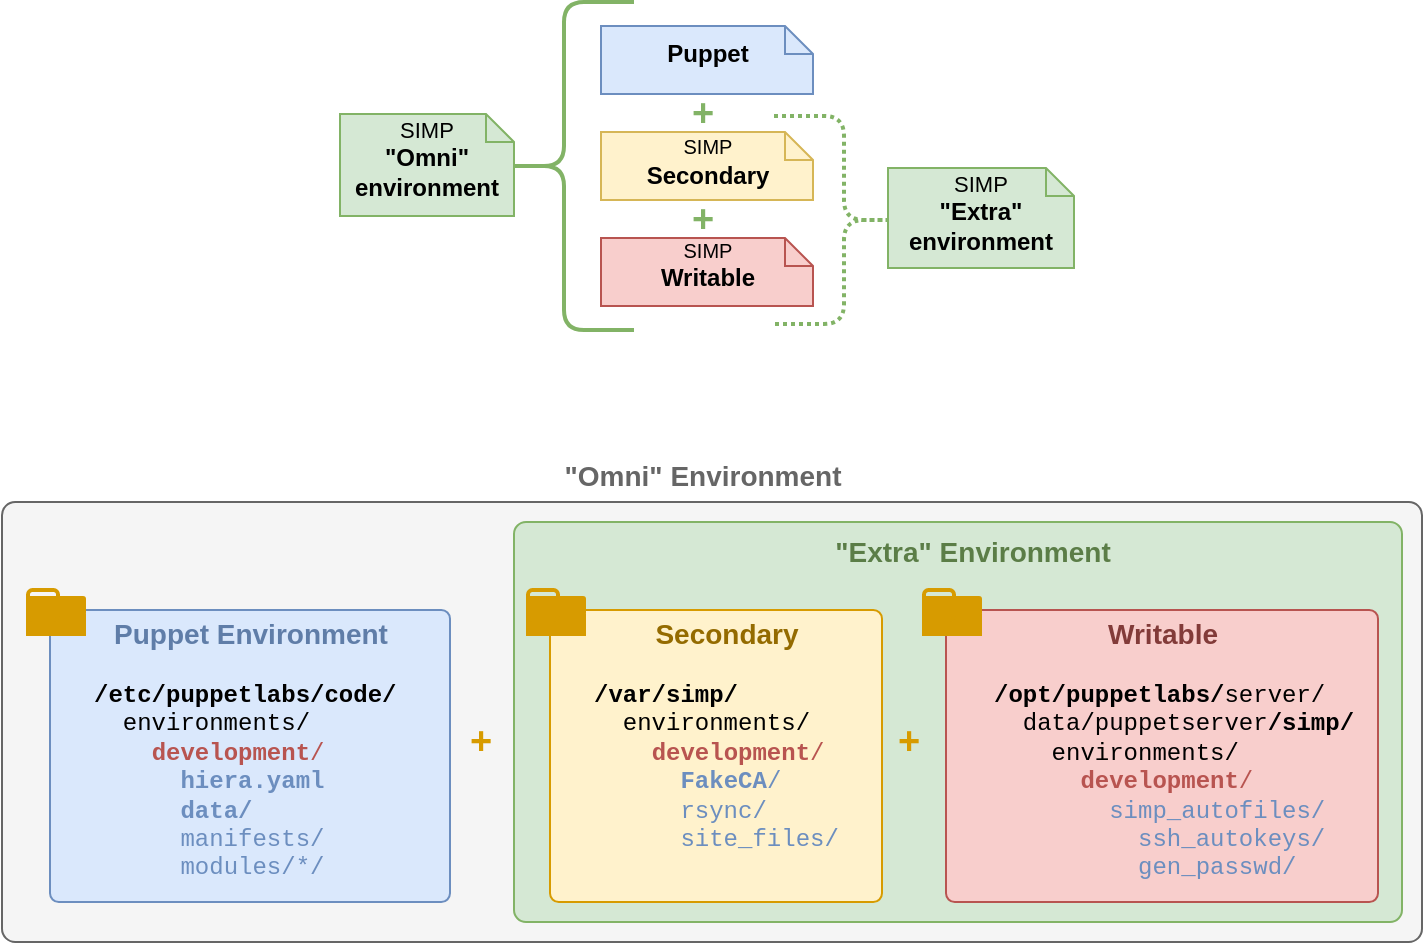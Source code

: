 <mxfile version="20.4.1" type="github" pages="3">
  <diagram name="Simplified v2" id="2etnrcAq5zjSbi8A3pP0">
    <mxGraphModel dx="1185" dy="678" grid="1" gridSize="10" guides="1" tooltips="1" connect="1" arrows="1" fold="1" page="1" pageScale="1" pageWidth="850" pageHeight="1100" math="0" shadow="0">
      <root>
        <mxCell id="-mIu3kfPHVClgdqaARXv-0" />
        <object label="Infrastructure" id="-mIu3kfPHVClgdqaARXv-1">
          <mxCell style="" visible="0" parent="-mIu3kfPHVClgdqaARXv-0" />
        </object>
        <mxCell id="-mIu3kfPHVClgdqaARXv-2" value="" style="whiteSpace=wrap;html=1;fontFamily=Helvetica;align=center;rounded=1;fillColor=none;strokeColor=#d79b00;dashed=1;movable=1;resizable=1;rotatable=1;deletable=1;editable=1;connectable=1;" vertex="1" parent="-mIu3kfPHVClgdqaARXv-1">
          <mxGeometry x="10" y="190" width="80" height="130" as="geometry" />
        </mxCell>
        <mxCell id="-mIu3kfPHVClgdqaARXv-3" style="edgeStyle=orthogonalEdgeStyle;rounded=0;orthogonalLoop=1;jettySize=auto;html=1;exitX=0.5;exitY=1;exitDx=0;exitDy=0;exitPerimeter=0;entryX=0.5;entryY=0;entryDx=0;entryDy=0;endArrow=none;endFill=0;strokeWidth=1;fontColor=#D79B00;fillColor=#ffe6cc;strokeColor=#d79b00;" edge="1" parent="-mIu3kfPHVClgdqaARXv-1" source="-mIu3kfPHVClgdqaARXv-4" target="-mIu3kfPHVClgdqaARXv-2">
          <mxGeometry relative="1" as="geometry" />
        </mxCell>
        <mxCell id="-mIu3kfPHVClgdqaARXv-4" value="&lt;div style=&quot;text-align: center&quot;&gt;&lt;span&gt;Infrastructure&lt;/span&gt;&lt;/div&gt;&lt;div style=&quot;text-align: center&quot;&gt;&lt;span&gt;environment&lt;/span&gt;&lt;/div&gt;" style="shape=note;whiteSpace=wrap;html=1;size=6;verticalAlign=top;align=center;spacingTop=-6;fontFamily=Helvetica;fontStyle=1;fillColor=#ffe6cc;strokeColor=#d79b00;" vertex="1" parent="-mIu3kfPHVClgdqaARXv-1">
          <mxGeometry x="4" y="147" width="95" height="30" as="geometry" />
        </mxCell>
        <mxCell id="-mIu3kfPHVClgdqaARXv-5" value="" style="shape=curlyBracket;whiteSpace=wrap;html=1;rounded=1;strokeColor=#d79b00;fillColor=#ffe6cc;fontFamily=Helvetica;align=center;rotation=0;size=0.769;spacingTop=-7;spacing=3;" vertex="1" parent="-mIu3kfPHVClgdqaARXv-1">
          <mxGeometry x="60" y="140" width="58" height="199" as="geometry" />
        </mxCell>
        <mxCell id="-mIu3kfPHVClgdqaARXv-6" value="" style="edgeStyle=orthogonalEdgeStyle;rounded=0;orthogonalLoop=1;jettySize=auto;html=1;endArrow=none;endFill=0;strokeWidth=1;fillColor=#ffe6cc;strokeColor=#d79b00;" edge="1" parent="-mIu3kfPHVClgdqaARXv-1" source="-mIu3kfPHVClgdqaARXv-7">
          <mxGeometry relative="1" as="geometry">
            <mxPoint x="45" y="283" as="targetPoint" />
          </mxGeometry>
        </mxCell>
        <mxCell id="-mIu3kfPHVClgdqaARXv-7" value="" style="shadow=0;dashed=0;html=1;strokeColor=#d79b00;labelPosition=center;verticalLabelPosition=bottom;verticalAlign=top;align=center;shape=mxgraph.azure.server;fillColor=#ffe6cc;labelBackgroundColor=#ffffff;" vertex="1" parent="-mIu3kfPHVClgdqaARXv-1">
          <mxGeometry x="20" y="233" width="50" height="15" as="geometry" />
        </mxCell>
        <mxCell id="-mIu3kfPHVClgdqaARXv-8" value="&lt;b&gt;production&lt;/b&gt;&lt;br&gt;&lt;div style=&quot;text-align: center&quot;&gt;&lt;span&gt;network&lt;/span&gt;&lt;/div&gt;" style="text;html=1;fontColor=#D79B00;" vertex="1" parent="-mIu3kfPHVClgdqaARXv-1">
          <mxGeometry x="19" y="280" width="60" height="30" as="geometry" />
        </mxCell>
        <mxCell id="-mIu3kfPHVClgdqaARXv-9" value="&lt;b&gt;production&lt;br&gt;&lt;/b&gt;&lt;div style=&quot;text-align: center&quot;&gt;&lt;span&gt;infrastructure&lt;/span&gt;&lt;/div&gt;" style="text;html=1;fontColor=#D79B00;align=center;" vertex="1" parent="-mIu3kfPHVClgdqaARXv-1">
          <mxGeometry x="9" y="193" width="80" height="30" as="geometry" />
        </mxCell>
        <mxCell id="-mIu3kfPHVClgdqaARXv-10" value="" style="endArrow=none;html=1;fillColor=#ffe6cc;strokeColor=#d79b00;strokeWidth=8;" edge="1" parent="-mIu3kfPHVClgdqaARXv-1">
          <mxGeometry width="50" height="50" relative="1" as="geometry">
            <mxPoint x="15.0" y="279.5" as="sourcePoint" />
            <mxPoint x="80" y="279" as="targetPoint" />
          </mxGeometry>
        </mxCell>
        <mxCell id="-mIu3kfPHVClgdqaARXv-11" value="" style="endArrow=none;html=1;fillColor=#ffe6cc;strokeColor=#d79b00;strokeWidth=1;" edge="1" parent="-mIu3kfPHVClgdqaARXv-1">
          <mxGeometry width="50" height="50" relative="1" as="geometry">
            <mxPoint x="105" y="263.5" as="sourcePoint" />
            <mxPoint x="121" y="263" as="targetPoint" />
          </mxGeometry>
        </mxCell>
        <mxCell id="-mIu3kfPHVClgdqaARXv-12" parent="-mIu3kfPHVClgdqaARXv-0" />
        <mxCell id="-mIu3kfPHVClgdqaARXv-13" value="" style="whiteSpace=wrap;html=1;labelBackgroundColor=#ffffff;strokeColor=#666666;strokeWidth=1;fillColor=#f5f5f5;align=center;rounded=1;movable=1;resizable=1;rotatable=1;deletable=1;editable=1;connectable=1;arcSize=3;fontColor=#333333;" vertex="1" parent="-mIu3kfPHVClgdqaARXv-12">
          <mxGeometry x="30" y="290" width="710" height="220" as="geometry" />
        </mxCell>
        <mxCell id="-mIu3kfPHVClgdqaARXv-14" value="" style="whiteSpace=wrap;html=1;labelBackgroundColor=#ffffff;strokeColor=#82b366;strokeWidth=1;fillColor=#d5e8d4;align=center;rounded=1;movable=1;resizable=1;rotatable=1;deletable=1;editable=1;connectable=1;arcSize=3;" vertex="1" parent="-mIu3kfPHVClgdqaARXv-12">
          <mxGeometry x="286" y="300" width="444" height="200" as="geometry" />
        </mxCell>
        <mxCell id="-mIu3kfPHVClgdqaARXv-15" value="" style="whiteSpace=wrap;html=1;labelBackgroundColor=#ffffff;strokeColor=#b85450;strokeWidth=1;fillColor=#f8cecc;align=center;rounded=1;movable=1;resizable=1;rotatable=1;deletable=1;editable=1;connectable=1;arcSize=3;" vertex="1" parent="-mIu3kfPHVClgdqaARXv-12">
          <mxGeometry x="502" y="344" width="216" height="146" as="geometry" />
        </mxCell>
        <mxCell id="-mIu3kfPHVClgdqaARXv-16" value="" style="whiteSpace=wrap;html=1;labelBackgroundColor=#ffffff;strokeColor=#6c8ebf;strokeWidth=1;fillColor=#dae8fc;align=center;rounded=1;movable=1;resizable=1;rotatable=1;deletable=1;editable=1;connectable=1;arcSize=3;" vertex="1" parent="-mIu3kfPHVClgdqaARXv-12">
          <mxGeometry x="54" y="344" width="200" height="146" as="geometry" />
        </mxCell>
        <mxCell id="-mIu3kfPHVClgdqaARXv-17" value="&lt;div&gt;&lt;b&gt;/etc/puppetlabs/code/&lt;/b&gt;&lt;/div&gt;&lt;div&gt;&amp;nbsp; environments/&lt;/div&gt;&lt;font color=&quot;#b85450&quot;&gt;&amp;nbsp;&amp;nbsp;&amp;nbsp; &lt;b&gt;development&lt;/b&gt;/&lt;br&gt;&lt;/font&gt;&lt;div&gt;&lt;font color=&quot;#3333ff&quot;&gt;&amp;nbsp;&amp;nbsp; &amp;nbsp;&amp;nbsp; &lt;b&gt;&lt;font color=&quot;#6c8ebf&quot;&gt;hiera.yaml&lt;/font&gt;&lt;/b&gt;&lt;/font&gt;&lt;/div&gt;&lt;div&gt;&lt;font color=&quot;#3333ff&quot;&gt;&amp;nbsp; &amp;nbsp; &amp;nbsp; &lt;/font&gt;&lt;b&gt;&lt;font color=&quot;#6c8ebf&quot;&gt;data/&lt;/font&gt;&lt;/b&gt;&lt;/div&gt;&lt;div&gt;&lt;font color=&quot;#6c8ebf&quot;&gt;&lt;span&gt;&amp;nbsp;&amp;nbsp; &amp;nbsp;&amp;nbsp; manifests/&lt;br&gt;&lt;/span&gt;&lt;/font&gt;&lt;/div&gt;&lt;div&gt;&lt;font color=&quot;#6c8ebf&quot;&gt;&lt;span&gt;&lt;font color=&quot;#3333ff&quot;&gt;&amp;nbsp; &amp;nbsp; &amp;nbsp; &lt;/font&gt;&lt;b&gt;&lt;font color=&quot;#6c8ebf&quot;&gt;&lt;/font&gt;&lt;/b&gt;modules/*/&lt;/span&gt;&lt;/font&gt;&lt;font color=&quot;#6c8ebf&quot;&gt;&lt;span&gt;&lt;/span&gt;&lt;/font&gt;&lt;/div&gt;&lt;div&gt;&lt;font color=&quot;#6c8ebf&quot;&gt;&lt;span&gt;&lt;/span&gt;&lt;/font&gt;&lt;/div&gt;&lt;font color=&quot;#6c8ebf&quot;&gt;&lt;br&gt;&lt;/font&gt;" style="text;html=1;resizable=1;points=[];autosize=1;align=left;verticalAlign=top;spacingTop=-4;fontColor=#000000;fontFamily=Courier New;movable=1;rotatable=1;deletable=1;editable=1;connectable=1;" vertex="1" parent="-mIu3kfPHVClgdqaARXv-12">
          <mxGeometry x="74" y="377" width="170" height="120" as="geometry" />
        </mxCell>
        <mxCell id="-mIu3kfPHVClgdqaARXv-18" value="" style="group" vertex="1" connectable="0" parent="-mIu3kfPHVClgdqaARXv-12">
          <mxGeometry x="42" y="334" width="30" height="23" as="geometry" />
        </mxCell>
        <mxCell id="-mIu3kfPHVClgdqaARXv-19" value="" style="whiteSpace=wrap;html=1;rounded=0;labelBackgroundColor=#ffffff;strokeColor=none;strokeWidth=2;fillColor=#D79B00;gradientColor=none;fontColor=#D79B00;align=center;" vertex="1" parent="-mIu3kfPHVClgdqaARXv-18">
          <mxGeometry y="12" width="30" height="11" as="geometry" />
        </mxCell>
        <mxCell id="-mIu3kfPHVClgdqaARXv-20" value="" style="whiteSpace=wrap;html=1;rounded=1;labelBackgroundColor=#ffffff;strokeColor=#d79b00;strokeWidth=2;fillColor=none;align=center;perimeterSpacing=0;" vertex="1" parent="-mIu3kfPHVClgdqaARXv-18">
          <mxGeometry x="1" width="15" height="15" as="geometry" />
        </mxCell>
        <mxCell id="-mIu3kfPHVClgdqaARXv-21" value="" style="whiteSpace=wrap;html=1;rounded=1;labelBackgroundColor=#ffffff;strokeColor=none;strokeWidth=2;fillColor=#D79B00;gradientColor=none;fontColor=#D79B00;align=center;" vertex="1" parent="-mIu3kfPHVClgdqaARXv-18">
          <mxGeometry y="3" width="30" height="10" as="geometry" />
        </mxCell>
        <mxCell id="-mIu3kfPHVClgdqaARXv-23" value="" style="whiteSpace=wrap;html=1;labelBackgroundColor=#ffffff;strokeColor=#D79B00;strokeWidth=1;fillColor=#fff2cc;align=center;rounded=1;movable=1;resizable=1;rotatable=1;deletable=1;editable=1;connectable=1;arcSize=3;" vertex="1" parent="-mIu3kfPHVClgdqaARXv-12">
          <mxGeometry x="304" y="344" width="166" height="146" as="geometry" />
        </mxCell>
        <mxCell id="-mIu3kfPHVClgdqaARXv-24" value="" style="group" vertex="1" connectable="0" parent="-mIu3kfPHVClgdqaARXv-12">
          <mxGeometry x="292" y="334" width="30" height="23" as="geometry" />
        </mxCell>
        <mxCell id="-mIu3kfPHVClgdqaARXv-25" value="" style="whiteSpace=wrap;html=1;rounded=0;labelBackgroundColor=#ffffff;strokeColor=none;strokeWidth=2;fillColor=#D79B00;gradientColor=none;fontColor=#D79B00;align=center;" vertex="1" parent="-mIu3kfPHVClgdqaARXv-24">
          <mxGeometry y="12" width="30" height="11" as="geometry" />
        </mxCell>
        <mxCell id="-mIu3kfPHVClgdqaARXv-26" value="" style="whiteSpace=wrap;html=1;rounded=1;labelBackgroundColor=#ffffff;strokeColor=#d79b00;strokeWidth=2;fillColor=none;align=center;perimeterSpacing=0;" vertex="1" parent="-mIu3kfPHVClgdqaARXv-24">
          <mxGeometry x="1" width="15" height="15" as="geometry" />
        </mxCell>
        <mxCell id="-mIu3kfPHVClgdqaARXv-27" value="" style="whiteSpace=wrap;html=1;rounded=1;labelBackgroundColor=#ffffff;strokeColor=none;strokeWidth=2;fillColor=#D79B00;gradientColor=none;fontColor=#D79B00;align=center;" vertex="1" parent="-mIu3kfPHVClgdqaARXv-24">
          <mxGeometry y="3" width="30" height="10" as="geometry" />
        </mxCell>
        <mxCell id="-mIu3kfPHVClgdqaARXv-28" value="&lt;div&gt;&lt;b&gt;/var/simp/&lt;/b&gt;&lt;/div&gt;&lt;div&gt;&amp;nbsp; environments/&lt;/div&gt;&lt;font color=&quot;#b85450&quot;&gt;&amp;nbsp; &amp;nbsp; &lt;b&gt;development&lt;/b&gt;/&lt;br&gt;&lt;/font&gt;&lt;font color=&quot;#6c8ebf&quot;&gt;&amp;nbsp; &amp;nbsp; &amp;nbsp; &lt;b&gt;FakeCA&lt;/b&gt;/&lt;br&gt;&amp;nbsp; &amp;nbsp; &amp;nbsp; rsync/&lt;br&gt;&amp;nbsp; &amp;nbsp; &amp;nbsp; site_files/&lt;br&gt;&lt;/font&gt;" style="text;html=1;resizable=1;points=[];autosize=1;align=left;verticalAlign=top;spacingTop=-4;fontColor=#000000;fontFamily=Courier New;movable=1;rotatable=1;deletable=1;editable=1;connectable=1;" vertex="1" parent="-mIu3kfPHVClgdqaARXv-12">
          <mxGeometry x="324" y="377" width="140" height="90" as="geometry" />
        </mxCell>
        <mxCell id="-mIu3kfPHVClgdqaARXv-30" value="" style="group" vertex="1" connectable="0" parent="-mIu3kfPHVClgdqaARXv-12">
          <mxGeometry x="490" y="334" width="30" height="23" as="geometry" />
        </mxCell>
        <mxCell id="-mIu3kfPHVClgdqaARXv-31" value="" style="whiteSpace=wrap;html=1;rounded=0;labelBackgroundColor=#ffffff;strokeColor=none;strokeWidth=2;fillColor=#D79B00;gradientColor=none;fontColor=#D79B00;align=center;" vertex="1" parent="-mIu3kfPHVClgdqaARXv-30">
          <mxGeometry y="12" width="30" height="11" as="geometry" />
        </mxCell>
        <mxCell id="-mIu3kfPHVClgdqaARXv-32" value="" style="whiteSpace=wrap;html=1;rounded=1;labelBackgroundColor=#ffffff;strokeColor=#d79b00;strokeWidth=2;fillColor=none;align=center;perimeterSpacing=0;" vertex="1" parent="-mIu3kfPHVClgdqaARXv-30">
          <mxGeometry x="1" width="15" height="15" as="geometry" />
        </mxCell>
        <mxCell id="-mIu3kfPHVClgdqaARXv-33" value="" style="whiteSpace=wrap;html=1;rounded=1;labelBackgroundColor=#ffffff;strokeColor=none;strokeWidth=2;fillColor=#D79B00;gradientColor=none;fontColor=#D79B00;align=center;" vertex="1" parent="-mIu3kfPHVClgdqaARXv-30">
          <mxGeometry y="3" width="30" height="10" as="geometry" />
        </mxCell>
        <mxCell id="-mIu3kfPHVClgdqaARXv-34" value="&lt;div&gt;&lt;b&gt;/opt/puppetlabs/&lt;/b&gt;server/&lt;/div&gt;&lt;div&gt;&amp;nbsp; data/puppetserver&lt;b&gt;/simp/&lt;/b&gt;&lt;/div&gt;&lt;div&gt;&amp;nbsp;&amp;nbsp;&amp;nbsp; environments/&lt;/div&gt;&lt;div&gt;&lt;font color=&quot;#b85450&quot;&gt;&lt;b&gt;&amp;nbsp;&amp;nbsp;&amp;nbsp;&amp;nbsp;&amp;nbsp; development&lt;/b&gt;/&lt;/font&gt;&lt;/div&gt;&lt;font color=&quot;#6c8ebf&quot;&gt;&amp;nbsp;&amp;nbsp; &amp;nbsp;&amp;nbsp;&amp;nbsp;&amp;nbsp; simp_autofiles/&lt;br&gt;&amp;nbsp; &amp;nbsp; &amp;nbsp; &amp;nbsp;&amp;nbsp;&amp;nbsp; ssh_autokeys/&lt;br&gt;&amp;nbsp; &amp;nbsp; &amp;nbsp; &amp;nbsp; &amp;nbsp; gen_passwd/&lt;br&gt;&lt;/font&gt;" style="text;html=1;resizable=1;points=[];autosize=1;align=left;verticalAlign=top;spacingTop=-4;fontColor=#000000;fontFamily=Courier New;movable=1;rotatable=1;deletable=1;editable=1;connectable=1;" vertex="1" parent="-mIu3kfPHVClgdqaARXv-12">
          <mxGeometry x="524" y="377" width="200" height="110" as="geometry" />
        </mxCell>
        <mxCell id="-mIu3kfPHVClgdqaARXv-45" value="&lt;font style=&quot;font-size: 14px;&quot;&gt;Puppet Environment&lt;br&gt;&lt;/font&gt;" style="text;html=1;align=center;verticalAlign=middle;resizable=0;points=[];autosize=1;strokeColor=none;fillColor=none;fontStyle=1;fontSize=14;fontColor=#5F7DA8;" vertex="1" parent="-mIu3kfPHVClgdqaARXv-12">
          <mxGeometry x="69" y="341" width="170" height="30" as="geometry" />
        </mxCell>
        <mxCell id="-mIu3kfPHVClgdqaARXv-46" value="Secondary " style="text;html=1;align=center;verticalAlign=middle;resizable=0;points=[];autosize=1;strokeColor=none;fillColor=none;fontStyle=1;fontColor=#946B00;fontSize=14;" vertex="1" parent="-mIu3kfPHVClgdqaARXv-12">
          <mxGeometry x="342" y="341" width="100" height="30" as="geometry" />
        </mxCell>
        <mxCell id="-mIu3kfPHVClgdqaARXv-47" value="Writable " style="text;html=1;align=center;verticalAlign=middle;resizable=0;points=[];autosize=1;strokeColor=none;fillColor=none;fontStyle=1;fontColor=#823B39;fontSize=14;" vertex="1" parent="-mIu3kfPHVClgdqaARXv-12">
          <mxGeometry x="570" y="341" width="80" height="30" as="geometry" />
        </mxCell>
        <mxCell id="uFsJ2Q3TE8NYGcYe8jEq-1" value="+" style="text;html=1;resizable=0;autosize=1;align=center;verticalAlign=middle;points=[];fillColor=none;strokeColor=none;rounded=0;fontFamily=Helvetica;fontColor=#D79B00;fontStyle=1;fontSize=19;" vertex="1" parent="-mIu3kfPHVClgdqaARXv-12">
          <mxGeometry x="473" y="400" width="20" height="20" as="geometry" />
        </mxCell>
        <mxCell id="uFsJ2Q3TE8NYGcYe8jEq-2" value="&quot;Extra&quot; Environment" style="text;html=1;align=center;verticalAlign=middle;resizable=0;points=[];autosize=1;strokeColor=none;fillColor=none;fontStyle=1;fontColor=#5B7D47;fontSize=14;" vertex="1" parent="-mIu3kfPHVClgdqaARXv-12">
          <mxGeometry x="430" y="300" width="170" height="30" as="geometry" />
        </mxCell>
        <mxCell id="uFsJ2Q3TE8NYGcYe8jEq-6" value="&quot;Omni&quot; Environment" style="text;html=1;align=center;verticalAlign=middle;resizable=0;points=[];autosize=1;strokeColor=none;fillColor=none;fontStyle=1;fontColor=#666666;fontSize=14;" vertex="1" parent="-mIu3kfPHVClgdqaARXv-12">
          <mxGeometry x="295" y="262" width="170" height="30" as="geometry" />
        </mxCell>
        <mxCell id="uFsJ2Q3TE8NYGcYe8jEq-7" value="+" style="text;html=1;resizable=0;autosize=1;align=center;verticalAlign=middle;points=[];fillColor=none;strokeColor=none;rounded=0;fontFamily=Helvetica;fontColor=#D79B00;fontStyle=1;fontSize=19;" vertex="1" parent="-mIu3kfPHVClgdqaARXv-12">
          <mxGeometry x="259" y="400" width="20" height="20" as="geometry" />
        </mxCell>
        <mxCell id="vvE6RJOm1xn6MpsW2v5u-0" value="+" style="text;html=1;resizable=0;autosize=1;align=center;verticalAlign=middle;points=[];fillColor=none;strokeColor=none;rounded=0;fontFamily=Helvetica;fontColor=#82B366;fontStyle=1;fontSize=19;" vertex="1" parent="-mIu3kfPHVClgdqaARXv-12">
          <mxGeometry x="370" y="86" width="20" height="20" as="geometry" />
        </mxCell>
        <mxCell id="vvE6RJOm1xn6MpsW2v5u-1" value="" style="shape=curlyBracket;whiteSpace=wrap;html=1;rounded=1;labelBackgroundColor=#ffffff;strokeColor=#82b366;strokeWidth=2;fillColor=#d5e8d4;align=center;" vertex="1" parent="-mIu3kfPHVClgdqaARXv-12">
          <mxGeometry x="276" y="40" width="70" height="164" as="geometry" />
        </mxCell>
        <mxCell id="vvE6RJOm1xn6MpsW2v5u-2" value="&lt;div&gt;&lt;font size=&quot;1&quot;&gt;&lt;span style=&quot;font-weight: normal;&quot;&gt;SIMP&lt;/span&gt;&lt;/font&gt;&lt;/div&gt;&lt;div&gt;Secondary&lt;/div&gt;" style="shape=note;whiteSpace=wrap;html=1;size=14;verticalAlign=middle;align=center;spacingTop=-6;fontFamily=Helvetica;fontStyle=1;fillColor=#fff2cc;strokeColor=#d6b656;" vertex="1" parent="-mIu3kfPHVClgdqaARXv-12">
          <mxGeometry x="329.5" y="105" width="106" height="34" as="geometry" />
        </mxCell>
        <mxCell id="vvE6RJOm1xn6MpsW2v5u-3" value="Puppet" style="shape=note;whiteSpace=wrap;html=1;size=14;verticalAlign=middle;align=center;spacingTop=-6;fontFamily=Helvetica;fontStyle=1;fillColor=#dae8fc;strokeColor=#6c8ebf;" vertex="1" parent="-mIu3kfPHVClgdqaARXv-12">
          <mxGeometry x="329.5" y="52" width="106" height="34" as="geometry" />
        </mxCell>
        <mxCell id="vvE6RJOm1xn6MpsW2v5u-4" value="&lt;font style=&quot;font-size: 11px;&quot;&gt;&lt;span style=&quot;font-weight: normal;&quot;&gt;SIMP&lt;/span&gt;&lt;/font&gt;&lt;br&gt;&quot;Omni&quot;&lt;br&gt;environment" style="shape=note;whiteSpace=wrap;html=1;size=14;verticalAlign=top;align=center;spacingTop=-6;fontFamily=Helvetica;fontStyle=1;fillColor=#d5e8d4;strokeColor=#82b366;" vertex="1" parent="-mIu3kfPHVClgdqaARXv-12">
          <mxGeometry x="199" y="96" width="87" height="51" as="geometry" />
        </mxCell>
        <mxCell id="vvE6RJOm1xn6MpsW2v5u-5" value="+" style="text;html=1;resizable=0;autosize=1;align=center;verticalAlign=middle;points=[];fillColor=none;strokeColor=none;rounded=0;fontFamily=Helvetica;fontColor=#82B366;fontStyle=1;fontSize=19;" vertex="1" parent="-mIu3kfPHVClgdqaARXv-12">
          <mxGeometry x="370" y="139" width="20" height="20" as="geometry" />
        </mxCell>
        <mxCell id="vvE6RJOm1xn6MpsW2v5u-6" value="&lt;div style=&quot;font-size: 10px;&quot;&gt;&lt;span style=&quot;font-weight: normal;&quot;&gt;SIMP &lt;br&gt;&lt;/span&gt;&lt;/div&gt;&lt;div&gt;Writable&lt;/div&gt;" style="shape=note;whiteSpace=wrap;html=1;size=14;verticalAlign=middle;align=center;spacingTop=-6;fontFamily=Helvetica;fontStyle=1;fillColor=#f8cecc;strokeColor=#b85450;" vertex="1" parent="-mIu3kfPHVClgdqaARXv-12">
          <mxGeometry x="329.5" y="158" width="106" height="34" as="geometry" />
        </mxCell>
        <mxCell id="vvE6RJOm1xn6MpsW2v5u-7" value="" style="shape=curlyBracket;whiteSpace=wrap;html=1;rounded=1;labelBackgroundColor=#ffffff;strokeColor=#82b366;strokeWidth=2;fillColor=#d5e8d4;align=center;flipH=1;fontStyle=1;dashed=1;dashPattern=1 1;" vertex="1" parent="-mIu3kfPHVClgdqaARXv-12">
          <mxGeometry x="416" y="97" width="70" height="104" as="geometry" />
        </mxCell>
        <mxCell id="vvE6RJOm1xn6MpsW2v5u-8" style="edgeStyle=orthogonalEdgeStyle;rounded=0;orthogonalLoop=1;jettySize=auto;html=1;exitX=0.5;exitY=1;exitDx=0;exitDy=0;fontFamily=Courier New;" edge="1" parent="-mIu3kfPHVClgdqaARXv-12">
          <mxGeometry relative="1" as="geometry">
            <mxPoint x="516" y="159" as="sourcePoint" />
            <mxPoint x="516" y="159" as="targetPoint" />
          </mxGeometry>
        </mxCell>
        <mxCell id="vvE6RJOm1xn6MpsW2v5u-9" value="&lt;font style=&quot;font-size: 11px;&quot;&gt;&lt;span style=&quot;font-weight: normal;&quot;&gt;SIMP&lt;/span&gt;&lt;/font&gt;&lt;br&gt;&quot;Extra&quot;&lt;br&gt;environment" style="shape=note;whiteSpace=wrap;html=1;size=14;verticalAlign=top;align=center;spacingTop=-6;fontFamily=Helvetica;fontStyle=1;fillColor=#d5e8d4;strokeColor=#82b366;" vertex="1" parent="-mIu3kfPHVClgdqaARXv-12">
          <mxGeometry x="473" y="123" width="93" height="50" as="geometry" />
        </mxCell>
      </root>
    </mxGraphModel>
  </diagram>
  <diagram name="Simplified v1" id="PQ9tjT1NN_HZuYpztz-T">
    <mxGraphModel dx="1185" dy="678" grid="1" gridSize="10" guides="1" tooltips="1" connect="1" arrows="1" fold="1" page="1" pageScale="1" pageWidth="850" pageHeight="1100" math="0" shadow="0">
      <root>
        <mxCell id="ld_OZirlSYBNN7UP8n1w-0" />
        <object label="Infrastructure" id="hi7jjUlFaVL5T8uZ0siH-7">
          <mxCell style="" parent="ld_OZirlSYBNN7UP8n1w-0" visible="0" />
        </object>
        <mxCell id="hi7jjUlFaVL5T8uZ0siH-8" value="" style="whiteSpace=wrap;html=1;fontFamily=Helvetica;align=center;rounded=1;fillColor=none;strokeColor=#d79b00;dashed=1;movable=1;resizable=1;rotatable=1;deletable=1;editable=1;connectable=1;" vertex="1" parent="hi7jjUlFaVL5T8uZ0siH-7">
          <mxGeometry x="10" y="190" width="80" height="130" as="geometry" />
        </mxCell>
        <mxCell id="hi7jjUlFaVL5T8uZ0siH-9" style="edgeStyle=orthogonalEdgeStyle;rounded=0;orthogonalLoop=1;jettySize=auto;html=1;exitX=0.5;exitY=1;exitDx=0;exitDy=0;exitPerimeter=0;entryX=0.5;entryY=0;entryDx=0;entryDy=0;endArrow=none;endFill=0;strokeWidth=1;fontColor=#D79B00;fillColor=#ffe6cc;strokeColor=#d79b00;" edge="1" parent="hi7jjUlFaVL5T8uZ0siH-7" source="hi7jjUlFaVL5T8uZ0siH-10" target="hi7jjUlFaVL5T8uZ0siH-8">
          <mxGeometry relative="1" as="geometry" />
        </mxCell>
        <mxCell id="hi7jjUlFaVL5T8uZ0siH-10" value="&lt;div style=&quot;text-align: center&quot;&gt;&lt;span&gt;Infrastructure&lt;/span&gt;&lt;/div&gt;&lt;div style=&quot;text-align: center&quot;&gt;&lt;span&gt;environment&lt;/span&gt;&lt;/div&gt;" style="shape=note;whiteSpace=wrap;html=1;size=6;verticalAlign=top;align=center;spacingTop=-6;fontFamily=Helvetica;fontStyle=1;fillColor=#ffe6cc;strokeColor=#d79b00;" vertex="1" parent="hi7jjUlFaVL5T8uZ0siH-7">
          <mxGeometry x="4" y="147" width="95" height="30" as="geometry" />
        </mxCell>
        <mxCell id="hi7jjUlFaVL5T8uZ0siH-11" value="" style="shape=curlyBracket;whiteSpace=wrap;html=1;rounded=1;strokeColor=#d79b00;fillColor=#ffe6cc;fontFamily=Helvetica;align=center;rotation=0;size=0.769;spacingTop=-7;spacing=3;" vertex="1" parent="hi7jjUlFaVL5T8uZ0siH-7">
          <mxGeometry x="60" y="140" width="58" height="199" as="geometry" />
        </mxCell>
        <mxCell id="hi7jjUlFaVL5T8uZ0siH-12" value="" style="edgeStyle=orthogonalEdgeStyle;rounded=0;orthogonalLoop=1;jettySize=auto;html=1;endArrow=none;endFill=0;strokeWidth=1;fillColor=#ffe6cc;strokeColor=#d79b00;" edge="1" parent="hi7jjUlFaVL5T8uZ0siH-7" source="hi7jjUlFaVL5T8uZ0siH-13">
          <mxGeometry relative="1" as="geometry">
            <mxPoint x="45" y="283" as="targetPoint" />
          </mxGeometry>
        </mxCell>
        <mxCell id="hi7jjUlFaVL5T8uZ0siH-13" value="" style="shadow=0;dashed=0;html=1;strokeColor=#d79b00;labelPosition=center;verticalLabelPosition=bottom;verticalAlign=top;align=center;shape=mxgraph.azure.server;fillColor=#ffe6cc;labelBackgroundColor=#ffffff;" vertex="1" parent="hi7jjUlFaVL5T8uZ0siH-7">
          <mxGeometry x="20" y="233" width="50" height="15" as="geometry" />
        </mxCell>
        <mxCell id="hi7jjUlFaVL5T8uZ0siH-14" value="&lt;b&gt;production&lt;/b&gt;&lt;br&gt;&lt;div style=&quot;text-align: center&quot;&gt;&lt;span&gt;network&lt;/span&gt;&lt;/div&gt;" style="text;html=1;fontColor=#D79B00;" vertex="1" parent="hi7jjUlFaVL5T8uZ0siH-7">
          <mxGeometry x="19" y="280" width="60" height="30" as="geometry" />
        </mxCell>
        <mxCell id="hi7jjUlFaVL5T8uZ0siH-15" value="&lt;b&gt;production&lt;br&gt;&lt;/b&gt;&lt;div style=&quot;text-align: center&quot;&gt;&lt;span&gt;infrastructure&lt;/span&gt;&lt;/div&gt;" style="text;html=1;fontColor=#D79B00;align=center;" vertex="1" parent="hi7jjUlFaVL5T8uZ0siH-7">
          <mxGeometry x="9" y="193" width="80" height="30" as="geometry" />
        </mxCell>
        <mxCell id="hi7jjUlFaVL5T8uZ0siH-16" value="" style="endArrow=none;html=1;fillColor=#ffe6cc;strokeColor=#d79b00;strokeWidth=8;" edge="1" parent="hi7jjUlFaVL5T8uZ0siH-7">
          <mxGeometry width="50" height="50" relative="1" as="geometry">
            <mxPoint x="15.0" y="279.5" as="sourcePoint" />
            <mxPoint x="80" y="279" as="targetPoint" />
          </mxGeometry>
        </mxCell>
        <mxCell id="hi7jjUlFaVL5T8uZ0siH-17" value="" style="endArrow=none;html=1;fillColor=#ffe6cc;strokeColor=#d79b00;strokeWidth=1;" edge="1" parent="hi7jjUlFaVL5T8uZ0siH-7">
          <mxGeometry width="50" height="50" relative="1" as="geometry">
            <mxPoint x="105" y="263.5" as="sourcePoint" />
            <mxPoint x="121" y="263" as="targetPoint" />
          </mxGeometry>
        </mxCell>
        <mxCell id="ld_OZirlSYBNN7UP8n1w-1" parent="ld_OZirlSYBNN7UP8n1w-0" />
        <mxCell id="sKwW_MWIwmeox-tK02gH-11" value="" style="whiteSpace=wrap;html=1;labelBackgroundColor=#ffffff;strokeColor=#6c8ebf;strokeWidth=1;fillColor=#dae8fc;align=center;rounded=1;movable=1;resizable=1;rotatable=1;deletable=1;editable=1;connectable=1;arcSize=3;" vertex="1" parent="ld_OZirlSYBNN7UP8n1w-1">
          <mxGeometry x="30" y="230" width="728" height="280" as="geometry" />
        </mxCell>
        <mxCell id="sKwW_MWIwmeox-tK02gH-0" value="" style="whiteSpace=wrap;html=1;labelBackgroundColor=#ffffff;strokeColor=#82b366;strokeWidth=1;fillColor=#d5e8d4;align=center;rounded=1;movable=0;resizable=0;rotatable=0;deletable=0;editable=0;connectable=0;arcSize=3;" vertex="1" parent="ld_OZirlSYBNN7UP8n1w-1">
          <mxGeometry x="286" y="280" width="454" height="210" as="geometry" />
        </mxCell>
        <mxCell id="hi7jjUlFaVL5T8uZ0siH-31" value="" style="whiteSpace=wrap;html=1;labelBackgroundColor=#ffffff;strokeColor=#b85450;strokeWidth=1;fillColor=#f8cecc;align=center;rounded=1;movable=1;resizable=1;rotatable=1;deletable=1;editable=1;connectable=1;arcSize=3;" vertex="1" parent="ld_OZirlSYBNN7UP8n1w-1">
          <mxGeometry x="502" y="344" width="216" height="116" as="geometry" />
        </mxCell>
        <mxCell id="hi7jjUlFaVL5T8uZ0siH-3" value="" style="whiteSpace=wrap;html=1;labelBackgroundColor=#ffffff;strokeColor=#6c8ebf;strokeWidth=1;fillColor=#F7F4ED;align=center;rounded=1;movable=1;resizable=1;rotatable=1;deletable=1;editable=1;connectable=1;arcSize=3;" vertex="1" parent="ld_OZirlSYBNN7UP8n1w-1">
          <mxGeometry x="74" y="344" width="200" height="119" as="geometry" />
        </mxCell>
        <mxCell id="ld_OZirlSYBNN7UP8n1w-23" value="&lt;div&gt;&lt;b&gt;/etc/puppetlabs/code/&lt;/b&gt;&lt;/div&gt;&lt;div&gt;&amp;nbsp; environments/&lt;/div&gt;&lt;font color=&quot;#b85450&quot;&gt;&amp;nbsp;&amp;nbsp;&amp;nbsp; &lt;b&gt;development&lt;/b&gt;/&lt;br&gt;&lt;/font&gt;&lt;div&gt;&lt;font color=&quot;#3333ff&quot;&gt;&amp;nbsp;&amp;nbsp; &amp;nbsp;&amp;nbsp; &lt;b&gt;&lt;font color=&quot;#6c8ebf&quot;&gt;hiera.yaml&lt;/font&gt;&lt;/b&gt;&lt;/font&gt;&lt;/div&gt;&lt;div&gt;&lt;font color=&quot;#3333ff&quot;&gt;&amp;nbsp; &amp;nbsp; &amp;nbsp; &lt;/font&gt;&lt;b&gt;&lt;font color=&quot;#6c8ebf&quot;&gt;data/&lt;/font&gt;&lt;/b&gt;&lt;/div&gt;&lt;div&gt;&lt;font color=&quot;#6c8ebf&quot;&gt;&lt;span&gt;&amp;nbsp;&amp;nbsp; &amp;nbsp;&amp;nbsp; manifests/&lt;br&gt;&lt;/span&gt;&lt;/font&gt;&lt;/div&gt;&lt;div&gt;&lt;font color=&quot;#6c8ebf&quot;&gt;&lt;span&gt;&lt;font color=&quot;#3333ff&quot;&gt;&amp;nbsp; &amp;nbsp; &amp;nbsp; &lt;/font&gt;&lt;b&gt;&lt;font color=&quot;#6c8ebf&quot;&gt;&lt;/font&gt;&lt;/b&gt;modules/*/&lt;/span&gt;&lt;/font&gt;&lt;font color=&quot;#6c8ebf&quot;&gt;&lt;span&gt;&lt;/span&gt;&lt;/font&gt;&lt;/div&gt;&lt;div&gt;&lt;font color=&quot;#6c8ebf&quot;&gt;&lt;span&gt;&lt;/span&gt;&lt;/font&gt;&lt;/div&gt;&lt;font color=&quot;#6c8ebf&quot;&gt;&lt;br&gt;&lt;/font&gt;" style="text;html=1;resizable=1;points=[];autosize=1;align=left;verticalAlign=top;spacingTop=-4;fontColor=#000000;fontFamily=Courier New;movable=1;rotatable=1;deletable=1;editable=1;connectable=1;" vertex="1" parent="ld_OZirlSYBNN7UP8n1w-1">
          <mxGeometry x="94" y="348" width="170" height="120" as="geometry" />
        </mxCell>
        <mxCell id="ld_OZirlSYBNN7UP8n1w-48" value="" style="group" vertex="1" connectable="0" parent="ld_OZirlSYBNN7UP8n1w-1">
          <mxGeometry x="62" y="334" width="30" height="23" as="geometry" />
        </mxCell>
        <mxCell id="ld_OZirlSYBNN7UP8n1w-49" value="" style="whiteSpace=wrap;html=1;rounded=0;labelBackgroundColor=#ffffff;strokeColor=none;strokeWidth=2;fillColor=#D79B00;gradientColor=none;fontColor=#D79B00;align=center;" vertex="1" parent="ld_OZirlSYBNN7UP8n1w-48">
          <mxGeometry y="12" width="30" height="11" as="geometry" />
        </mxCell>
        <mxCell id="ld_OZirlSYBNN7UP8n1w-50" value="" style="whiteSpace=wrap;html=1;rounded=1;labelBackgroundColor=#ffffff;strokeColor=#d79b00;strokeWidth=2;fillColor=none;align=center;perimeterSpacing=0;" vertex="1" parent="ld_OZirlSYBNN7UP8n1w-48">
          <mxGeometry x="1" width="15" height="15" as="geometry" />
        </mxCell>
        <mxCell id="ld_OZirlSYBNN7UP8n1w-51" value="" style="whiteSpace=wrap;html=1;rounded=1;labelBackgroundColor=#ffffff;strokeColor=none;strokeWidth=2;fillColor=#D79B00;gradientColor=none;fontColor=#D79B00;align=center;" vertex="1" parent="ld_OZirlSYBNN7UP8n1w-48">
          <mxGeometry y="3" width="30" height="10" as="geometry" />
        </mxCell>
        <mxCell id="hi7jjUlFaVL5T8uZ0siH-20" value="Puppet&lt;br&gt;environment&lt;br&gt;" style="shape=note;whiteSpace=wrap;html=1;size=14;verticalAlign=top;align=center;spacingTop=-6;fontFamily=Helvetica;fontStyle=1;fillColor=#dae8fc;strokeColor=#6c8ebf;" vertex="1" parent="ld_OZirlSYBNN7UP8n1w-1">
          <mxGeometry x="50" y="113" width="106" height="34" as="geometry" />
        </mxCell>
        <mxCell id="hi7jjUlFaVL5T8uZ0siH-23" value="" style="whiteSpace=wrap;html=1;labelBackgroundColor=#ffffff;strokeColor=#d6b656;strokeWidth=1;fillColor=#fff2cc;align=center;rounded=1;movable=1;resizable=1;rotatable=1;deletable=1;editable=1;connectable=1;arcSize=3;" vertex="1" parent="ld_OZirlSYBNN7UP8n1w-1">
          <mxGeometry x="304" y="344" width="166" height="116" as="geometry" />
        </mxCell>
        <mxCell id="hi7jjUlFaVL5T8uZ0siH-25" value="" style="group" vertex="1" connectable="0" parent="ld_OZirlSYBNN7UP8n1w-1">
          <mxGeometry x="292" y="334" width="30" height="23" as="geometry" />
        </mxCell>
        <mxCell id="hi7jjUlFaVL5T8uZ0siH-26" value="" style="whiteSpace=wrap;html=1;rounded=0;labelBackgroundColor=#ffffff;strokeColor=none;strokeWidth=2;fillColor=#D79B00;gradientColor=none;fontColor=#D79B00;align=center;" vertex="1" parent="hi7jjUlFaVL5T8uZ0siH-25">
          <mxGeometry y="12" width="30" height="11" as="geometry" />
        </mxCell>
        <mxCell id="hi7jjUlFaVL5T8uZ0siH-27" value="" style="whiteSpace=wrap;html=1;rounded=1;labelBackgroundColor=#ffffff;strokeColor=#d79b00;strokeWidth=2;fillColor=none;align=center;perimeterSpacing=0;" vertex="1" parent="hi7jjUlFaVL5T8uZ0siH-25">
          <mxGeometry x="1" width="15" height="15" as="geometry" />
        </mxCell>
        <mxCell id="hi7jjUlFaVL5T8uZ0siH-28" value="" style="whiteSpace=wrap;html=1;rounded=1;labelBackgroundColor=#ffffff;strokeColor=none;strokeWidth=2;fillColor=#D79B00;gradientColor=none;fontColor=#D79B00;align=center;" vertex="1" parent="hi7jjUlFaVL5T8uZ0siH-25">
          <mxGeometry y="3" width="30" height="10" as="geometry" />
        </mxCell>
        <mxCell id="hi7jjUlFaVL5T8uZ0siH-22" value="&lt;div&gt;&lt;b&gt;/var/simp/&lt;/b&gt;&lt;/div&gt;&lt;div&gt;&amp;nbsp; environments/&lt;/div&gt;&lt;font color=&quot;#b85450&quot;&gt;&amp;nbsp; &amp;nbsp; &lt;b&gt;development&lt;/b&gt;/&lt;br&gt;&lt;/font&gt;&lt;font color=&quot;#6c8ebf&quot;&gt;&amp;nbsp; &amp;nbsp; &amp;nbsp; &lt;b&gt;FakeCA&lt;/b&gt;/&lt;br&gt;&amp;nbsp; &amp;nbsp; &amp;nbsp; rsync/&lt;br&gt;&amp;nbsp; &amp;nbsp; &amp;nbsp; site_files/&lt;br&gt;&lt;/font&gt;" style="text;html=1;resizable=1;points=[];autosize=1;align=left;verticalAlign=top;spacingTop=-4;fontColor=#000000;fontFamily=Courier New;movable=1;rotatable=1;deletable=1;editable=1;connectable=1;" vertex="1" parent="ld_OZirlSYBNN7UP8n1w-1">
          <mxGeometry x="324" y="347" width="140" height="90" as="geometry" />
        </mxCell>
        <mxCell id="hi7jjUlFaVL5T8uZ0siH-30" value="Secondary&lt;br&gt;environment&lt;br&gt;" style="shape=note;whiteSpace=wrap;html=1;size=14;verticalAlign=top;align=center;spacingTop=-6;fontFamily=Helvetica;fontStyle=1;fillColor=#fff2cc;strokeColor=#d6b656;" vertex="1" parent="ld_OZirlSYBNN7UP8n1w-1">
          <mxGeometry x="334" y="620" width="106" height="34" as="geometry" />
        </mxCell>
        <mxCell id="hi7jjUlFaVL5T8uZ0siH-33" value="" style="group" vertex="1" connectable="0" parent="ld_OZirlSYBNN7UP8n1w-1">
          <mxGeometry x="490" y="334" width="30" height="23" as="geometry" />
        </mxCell>
        <mxCell id="hi7jjUlFaVL5T8uZ0siH-34" value="" style="whiteSpace=wrap;html=1;rounded=0;labelBackgroundColor=#ffffff;strokeColor=none;strokeWidth=2;fillColor=#D79B00;gradientColor=none;fontColor=#D79B00;align=center;" vertex="1" parent="hi7jjUlFaVL5T8uZ0siH-33">
          <mxGeometry y="12" width="30" height="11" as="geometry" />
        </mxCell>
        <mxCell id="hi7jjUlFaVL5T8uZ0siH-35" value="" style="whiteSpace=wrap;html=1;rounded=1;labelBackgroundColor=#ffffff;strokeColor=#d79b00;strokeWidth=2;fillColor=none;align=center;perimeterSpacing=0;" vertex="1" parent="hi7jjUlFaVL5T8uZ0siH-33">
          <mxGeometry x="1" width="15" height="15" as="geometry" />
        </mxCell>
        <mxCell id="hi7jjUlFaVL5T8uZ0siH-36" value="" style="whiteSpace=wrap;html=1;rounded=1;labelBackgroundColor=#ffffff;strokeColor=none;strokeWidth=2;fillColor=#D79B00;gradientColor=none;fontColor=#D79B00;align=center;" vertex="1" parent="hi7jjUlFaVL5T8uZ0siH-33">
          <mxGeometry y="3" width="30" height="10" as="geometry" />
        </mxCell>
        <mxCell id="hi7jjUlFaVL5T8uZ0siH-37" value="&lt;div&gt;&lt;b&gt;/opt/puppetlabs/&lt;/b&gt;server/&lt;/div&gt;&lt;div&gt;&amp;nbsp; data/puppetserver&lt;b&gt;/simp/&lt;/b&gt;&lt;/div&gt;&lt;div&gt;&amp;nbsp;&amp;nbsp;&amp;nbsp; environments/&lt;/div&gt;&lt;div&gt;&lt;font color=&quot;#b85450&quot;&gt;&lt;b&gt;&amp;nbsp;&amp;nbsp;&amp;nbsp;&amp;nbsp;&amp;nbsp; development&lt;/b&gt;/&lt;/font&gt;&lt;/div&gt;&lt;font color=&quot;#6c8ebf&quot;&gt;&amp;nbsp;&amp;nbsp; &amp;nbsp;&amp;nbsp;&amp;nbsp;&amp;nbsp; simp_autofiles/&lt;br&gt;&amp;nbsp; &amp;nbsp; &amp;nbsp; &amp;nbsp;&amp;nbsp;&amp;nbsp; ssh_autokeys/&lt;br&gt;&amp;nbsp; &amp;nbsp; &amp;nbsp; &amp;nbsp; &amp;nbsp; gen_passwd/&lt;br&gt;&lt;/font&gt;" style="text;html=1;resizable=1;points=[];autosize=1;align=left;verticalAlign=top;spacingTop=-4;fontColor=#000000;fontFamily=Courier New;movable=1;rotatable=1;deletable=1;editable=1;connectable=1;" vertex="1" parent="ld_OZirlSYBNN7UP8n1w-1">
          <mxGeometry x="524" y="347" width="200" height="110" as="geometry" />
        </mxCell>
        <mxCell id="sKwW_MWIwmeox-tK02gH-1" value="+" style="text;html=1;resizable=0;autosize=1;align=center;verticalAlign=middle;points=[];fillColor=none;strokeColor=none;rounded=0;fontFamily=Helvetica;fontColor=#82B366;fontStyle=1;fontSize=19;" vertex="1" parent="ld_OZirlSYBNN7UP8n1w-1">
          <mxGeometry x="370" y="86" width="20" height="20" as="geometry" />
        </mxCell>
        <mxCell id="sKwW_MWIwmeox-tK02gH-2" value="" style="shape=curlyBracket;whiteSpace=wrap;html=1;rounded=1;labelBackgroundColor=#ffffff;strokeColor=#82b366;strokeWidth=2;fillColor=#d5e8d4;align=center;" vertex="1" parent="ld_OZirlSYBNN7UP8n1w-1">
          <mxGeometry x="276" y="40" width="70" height="164" as="geometry" />
        </mxCell>
        <mxCell id="sKwW_MWIwmeox-tK02gH-3" value="Secondary&lt;br&gt;environment&lt;br&gt;" style="shape=note;whiteSpace=wrap;html=1;size=14;verticalAlign=top;align=center;spacingTop=-6;fontFamily=Helvetica;fontStyle=1;fillColor=#fff2cc;strokeColor=#d6b656;" vertex="1" parent="ld_OZirlSYBNN7UP8n1w-1">
          <mxGeometry x="329.5" y="105" width="106" height="34" as="geometry" />
        </mxCell>
        <mxCell id="sKwW_MWIwmeox-tK02gH-4" value="Puppet&lt;br&gt;environment&lt;br&gt;" style="shape=note;whiteSpace=wrap;html=1;size=14;verticalAlign=top;align=center;spacingTop=-6;fontFamily=Helvetica;fontStyle=1;fillColor=#dae8fc;strokeColor=#6c8ebf;" vertex="1" parent="ld_OZirlSYBNN7UP8n1w-1">
          <mxGeometry x="329.5" y="52" width="106" height="34" as="geometry" />
        </mxCell>
        <mxCell id="sKwW_MWIwmeox-tK02gH-5" value="SIMP&lt;br&gt;&quot;Omni&quot;&lt;br&gt;environment&lt;br&gt;" style="shape=note;whiteSpace=wrap;html=1;size=14;verticalAlign=top;align=center;spacingTop=-6;fontFamily=Helvetica;fontStyle=1;fillColor=#d5e8d4;strokeColor=#82b366;" vertex="1" parent="ld_OZirlSYBNN7UP8n1w-1">
          <mxGeometry x="199" y="96" width="87" height="51" as="geometry" />
        </mxCell>
        <mxCell id="sKwW_MWIwmeox-tK02gH-6" value="+" style="text;html=1;resizable=0;autosize=1;align=center;verticalAlign=middle;points=[];fillColor=none;strokeColor=none;rounded=0;fontFamily=Helvetica;fontColor=#82B366;fontStyle=1;fontSize=19;" vertex="1" parent="ld_OZirlSYBNN7UP8n1w-1">
          <mxGeometry x="370" y="139" width="20" height="20" as="geometry" />
        </mxCell>
        <mxCell id="sKwW_MWIwmeox-tK02gH-7" value="Writable&lt;br&gt;environment" style="shape=note;whiteSpace=wrap;html=1;size=14;verticalAlign=top;align=center;spacingTop=-6;fontFamily=Helvetica;fontStyle=1;fillColor=#f8cecc;strokeColor=#b85450;" vertex="1" parent="ld_OZirlSYBNN7UP8n1w-1">
          <mxGeometry x="329.5" y="158" width="106" height="34" as="geometry" />
        </mxCell>
        <mxCell id="sKwW_MWIwmeox-tK02gH-8" value="" style="shape=curlyBracket;whiteSpace=wrap;html=1;rounded=1;labelBackgroundColor=#ffffff;strokeColor=#82b366;strokeWidth=2;fillColor=#d5e8d4;align=center;flipH=1;fontStyle=1;dashed=1;dashPattern=1 1;" vertex="1" parent="ld_OZirlSYBNN7UP8n1w-1">
          <mxGeometry x="416" y="97" width="70" height="104" as="geometry" />
        </mxCell>
        <mxCell id="sKwW_MWIwmeox-tK02gH-9" style="edgeStyle=orthogonalEdgeStyle;rounded=0;orthogonalLoop=1;jettySize=auto;html=1;exitX=0.5;exitY=1;exitDx=0;exitDy=0;fontFamily=Courier New;" edge="1" parent="ld_OZirlSYBNN7UP8n1w-1">
          <mxGeometry relative="1" as="geometry">
            <mxPoint x="516" y="159" as="sourcePoint" />
            <mxPoint x="516" y="159" as="targetPoint" />
          </mxGeometry>
        </mxCell>
        <mxCell id="sKwW_MWIwmeox-tK02gH-10" value="SIMP&lt;br&gt;&quot;Extra&quot;&lt;br&gt;environment&lt;br&gt;" style="shape=note;whiteSpace=wrap;html=1;size=14;verticalAlign=top;align=center;spacingTop=-6;fontFamily=Helvetica;fontStyle=1;fillColor=#d5e8d4;strokeColor=#82b366;" vertex="1" parent="ld_OZirlSYBNN7UP8n1w-1">
          <mxGeometry x="473" y="123" width="93" height="50" as="geometry" />
        </mxCell>
        <mxCell id="sKwW_MWIwmeox-tK02gH-12" value="Puppet environment" style="text;html=1;align=center;verticalAlign=middle;resizable=0;points=[];autosize=1;strokeColor=none;fillColor=none;fontStyle=1" vertex="1" parent="ld_OZirlSYBNN7UP8n1w-1">
          <mxGeometry x="100" y="314" width="140" height="30" as="geometry" />
        </mxCell>
        <mxCell id="sKwW_MWIwmeox-tK02gH-14" value="Secondary environment" style="text;html=1;align=center;verticalAlign=middle;resizable=0;points=[];autosize=1;strokeColor=none;fillColor=none;fontStyle=1" vertex="1" parent="ld_OZirlSYBNN7UP8n1w-1">
          <mxGeometry x="312" y="314" width="160" height="30" as="geometry" />
        </mxCell>
        <mxCell id="sKwW_MWIwmeox-tK02gH-15" value="Writable environment" style="text;html=1;align=center;verticalAlign=middle;resizable=0;points=[];autosize=1;strokeColor=none;fillColor=none;fontStyle=1" vertex="1" parent="ld_OZirlSYBNN7UP8n1w-1">
          <mxGeometry x="535" y="314" width="150" height="30" as="geometry" />
        </mxCell>
      </root>
    </mxGraphModel>
  </diagram>
  <diagram id="h--fzdkQ0jzI6pCZrXBm" name="Page-1">
    <mxGraphModel dx="1422" dy="813" grid="1" gridSize="10" guides="1" tooltips="1" connect="1" arrows="1" fold="1" page="1" pageScale="1" pageWidth="850" pageHeight="1100" math="0" shadow="0">
      <root>
        <mxCell id="0" />
        <mxCell id="1" parent="0" />
        <mxCell id="2" value="" style="group" parent="1" vertex="1" connectable="0">
          <mxGeometry x="130" y="141" width="436" height="354" as="geometry" />
        </mxCell>
        <mxCell id="3" value="" style="group" parent="2" vertex="1" connectable="0">
          <mxGeometry width="436" height="354" as="geometry" />
        </mxCell>
        <mxCell id="4" value="" style="whiteSpace=wrap;html=1;dashed=1;dashPattern=1 1;labelBackgroundColor=#ffffff;strokeColor=none;strokeWidth=2;fillColor=#F7F4ED;fontColor=#333333;align=center;rounded=1;movable=1;resizable=1;rotatable=1;deletable=1;editable=1;connectable=1;fontStyle=0" parent="3" vertex="1">
          <mxGeometry x="90" y="209" width="75" height="45" as="geometry" />
        </mxCell>
        <mxCell id="5" value="" style="whiteSpace=wrap;html=1;dashed=1;dashPattern=1 1;labelBackgroundColor=#ffffff;strokeColor=none;strokeWidth=2;fillColor=#F7F4ED;fontColor=#333333;align=center;rounded=1;fontStyle=0" parent="3" vertex="1">
          <mxGeometry x="171" y="173" width="97" height="53" as="geometry" />
        </mxCell>
        <mxCell id="6" value="" style="whiteSpace=wrap;html=1;dashed=1;dashPattern=1 1;labelBackgroundColor=#ffffff;strokeColor=none;strokeWidth=2;fillColor=#F7F4ED;fontColor=#333333;align=center;rounded=1;fontStyle=1" parent="3" vertex="1">
          <mxGeometry x="28" y="202" width="92" height="19" as="geometry" />
        </mxCell>
        <mxCell id="7" value="" style="whiteSpace=wrap;html=1;dashed=1;dashPattern=1 1;labelBackgroundColor=#ffffff;strokeColor=none;strokeWidth=2;fillColor=#F7F4ED;fontColor=#333333;align=center;rounded=1;fontStyle=1" parent="3" vertex="1">
          <mxGeometry x="119" y="158" width="101" height="21" as="geometry" />
        </mxCell>
        <mxCell id="8" value="" style="whiteSpace=wrap;html=1;dashed=1;dashPattern=1 1;labelBackgroundColor=#ffffff;strokeColor=none;strokeWidth=2;fillColor=#F7F4ED;fontColor=#333333;align=center;rounded=1;movable=1;resizable=1;rotatable=1;deletable=1;editable=1;connectable=1;fontStyle=0" parent="3" vertex="1">
          <mxGeometry y="118" width="153" height="48" as="geometry" />
        </mxCell>
        <mxCell id="9" value="" style="whiteSpace=wrap;html=1;dashed=1;dashPattern=1 1;labelBackgroundColor=#ffffff;strokeColor=none;strokeWidth=2;fillColor=#F7F4ED;fontColor=#333333;align=center;rounded=1;movable=1;resizable=1;rotatable=1;deletable=1;editable=1;connectable=1;fontStyle=0" parent="3" vertex="1">
          <mxGeometry x="11" y="185" width="59" height="28" as="geometry" />
        </mxCell>
        <mxCell id="10" value="" style="whiteSpace=wrap;html=1;dashed=1;dashPattern=1 1;labelBackgroundColor=#ffffff;strokeColor=none;strokeWidth=2;fillColor=#F7F4ED;fontColor=#333333;align=center;rounded=1;movable=1;resizable=1;rotatable=1;deletable=1;editable=1;connectable=1;fontStyle=0" parent="3" vertex="1">
          <mxGeometry x="270" y="300" width="166" height="54" as="geometry" />
        </mxCell>
        <mxCell id="11" value="" style="whiteSpace=wrap;html=1;dashed=1;dashPattern=1 1;labelBackgroundColor=#ffffff;strokeColor=none;strokeWidth=2;fillColor=#F7F4ED;fontColor=#333333;align=center;rounded=1;movable=1;resizable=1;rotatable=1;deletable=1;editable=1;connectable=1;fontStyle=0" parent="3" vertex="1">
          <mxGeometry x="220" y="265" width="101" height="28" as="geometry" />
        </mxCell>
        <mxCell id="12" value="" style="whiteSpace=wrap;html=1;dashed=1;dashPattern=1 1;labelBackgroundColor=#ffffff;strokeColor=none;strokeWidth=2;fillColor=#F7F4ED;fontColor=#333333;align=center;rounded=1;movable=1;resizable=1;rotatable=1;deletable=1;editable=1;connectable=1;fontStyle=0" parent="3" vertex="1">
          <mxGeometry x="132" y="245" width="119" height="28" as="geometry" />
        </mxCell>
        <mxCell id="13" value="" style="whiteSpace=wrap;html=1;dashed=1;dashPattern=1 1;labelBackgroundColor=#ffffff;strokeColor=none;strokeWidth=2;fillColor=#F7F4ED;fontColor=#333333;align=center;rounded=1;movable=1;resizable=1;rotatable=1;deletable=1;editable=1;connectable=1;" parent="3" vertex="1">
          <mxGeometry width="210" height="59" as="geometry" />
        </mxCell>
        <mxCell id="14" value="" style="whiteSpace=wrap;html=1;dashed=1;dashPattern=1 1;labelBackgroundColor=#ffffff;strokeColor=none;strokeWidth=2;fillColor=#F7F4ED;fontColor=#333333;align=center;rounded=1;" parent="3" vertex="1">
          <mxGeometry x="159" y="50" width="191" height="84" as="geometry" />
        </mxCell>
        <mxCell id="15" value="" style="whiteSpace=wrap;html=1;dashed=1;dashPattern=1 1;labelBackgroundColor=#ffffff;strokeColor=none;strokeWidth=2;fillColor=#F7F4ED;fontColor=#333333;align=center;rounded=1;fontStyle=1" parent="2" vertex="1">
          <mxGeometry x="201" y="258" width="59" height="21" as="geometry" />
        </mxCell>
        <mxCell id="16" value="" style="whiteSpace=wrap;html=1;dashed=1;dashPattern=1 1;labelBackgroundColor=#ffffff;strokeColor=none;strokeWidth=2;fillColor=#F7F4ED;fontColor=#333333;align=center;rounded=1;movable=1;resizable=1;rotatable=1;deletable=1;editable=1;connectable=1;fontStyle=0" parent="1" vertex="1">
          <mxGeometry x="390" y="423" width="101" height="28" as="geometry" />
        </mxCell>
        <mxCell id="17" value="" style="edgeStyle=orthogonalEdgeStyle;rounded=0;orthogonalLoop=1;jettySize=auto;html=1;strokeColor=#6C8EBF;fontFamily=Helvetica;fontColor=#3333FF;align=center;movable=1;resizable=1;rotatable=1;deletable=1;editable=1;connectable=1;endArrow=none;endFill=0;" parent="1" edge="1">
          <mxGeometry y="-5" relative="1" as="geometry">
            <mxPoint x="502" y="489" as="sourcePoint" />
            <mxPoint x="503" y="516" as="targetPoint" />
            <mxPoint x="4" y="-5" as="offset" />
          </mxGeometry>
        </mxCell>
        <mxCell id="18" value="" style="whiteSpace=wrap;html=1;fontFamily=Helvetica;fontColor=#3333FF;align=left;rounded=1;fillColor=none;strokeColor=#6C8EBF;dashed=1;" parent="1" vertex="1">
          <mxGeometry x="409" y="443" width="151" height="46" as="geometry" />
        </mxCell>
        <mxCell id="19" value="/opt/&lt;br&gt;&amp;nbsp; puppetlabs/&lt;br&gt;&amp;nbsp; &amp;nbsp; &amp;nbsp; &amp;nbsp; &amp;nbsp; server/&lt;br&gt;&amp;nbsp; &amp;nbsp; &amp;nbsp; &amp;nbsp; &amp;nbsp; &amp;nbsp; &amp;nbsp; data/&lt;br&gt;&amp;nbsp; &amp;nbsp; &amp;nbsp; &amp;nbsp; &amp;nbsp; &amp;nbsp; &amp;nbsp; &amp;nbsp; puppetserver/&lt;br&gt;&amp;nbsp; &amp;nbsp; &amp;nbsp; &amp;nbsp; &amp;nbsp; &amp;nbsp; &amp;nbsp; &amp;nbsp; &amp;nbsp; &amp;nbsp; &amp;nbsp; &amp;nbsp; &amp;nbsp; simp/&lt;br&gt;&amp;nbsp; &amp;nbsp; &amp;nbsp; &amp;nbsp; &amp;nbsp; &amp;nbsp; &amp;nbsp; &amp;nbsp; &amp;nbsp; &amp;nbsp; &amp;nbsp; &amp;nbsp; &amp;nbsp; &amp;nbsp; environments/&lt;br&gt;&lt;font color=&quot;#b85450&quot;&gt;&amp;nbsp; &amp;nbsp; &amp;nbsp; &amp;nbsp; &amp;nbsp; &amp;nbsp; &amp;nbsp; &amp;nbsp; &amp;nbsp; &amp;nbsp; &amp;nbsp; &amp;nbsp; &amp;nbsp; &amp;nbsp; &amp;nbsp; &amp;nbsp; &amp;nbsp; &lt;b&gt;development&lt;/b&gt;/&lt;br&gt;&lt;/font&gt;&lt;font color=&quot;#6c8ebf&quot;&gt;&amp;nbsp; &amp;nbsp; &amp;nbsp; &amp;nbsp; &amp;nbsp; &amp;nbsp; &amp;nbsp; &amp;nbsp; &amp;nbsp; &amp;nbsp; &amp;nbsp; &amp;nbsp; &amp;nbsp; &amp;nbsp; &amp;nbsp; &amp;nbsp; &amp;nbsp; &amp;nbsp; simp_autofiles/&lt;br&gt;&amp;nbsp; &amp;nbsp; &amp;nbsp; &amp;nbsp; &amp;nbsp; &amp;nbsp; &amp;nbsp; &amp;nbsp; &amp;nbsp; &amp;nbsp; &amp;nbsp; &amp;nbsp; &amp;nbsp; &amp;nbsp; &amp;nbsp; &amp;nbsp; &amp;nbsp; &amp;nbsp; &amp;nbsp; &amp;nbsp; &amp;nbsp; &amp;nbsp;ssh_autokeys/&lt;br&gt;&amp;nbsp; &amp;nbsp; &amp;nbsp; &amp;nbsp; &amp;nbsp; &amp;nbsp; &amp;nbsp; &amp;nbsp; &amp;nbsp; &amp;nbsp; &amp;nbsp; &amp;nbsp; &amp;nbsp; &amp;nbsp; &amp;nbsp; &amp;nbsp; &amp;nbsp; &amp;nbsp; &amp;nbsp; &amp;nbsp; &amp;nbsp; &amp;nbsp;gen_passwd/&lt;br&gt;&lt;/font&gt;&lt;br&gt;" style="text;html=1;resizable=0;points=[];autosize=1;align=left;verticalAlign=top;spacingTop=-4;fontColor=#000000;fontFamily=Courier New;movable=0;rotatable=0;deletable=0;editable=0;connectable=0;" parent="1" vertex="1">
          <mxGeometry x="150" y="329" width="420" height="170" as="geometry" />
        </mxCell>
        <mxCell id="20" value="/var/&lt;br&gt;&amp;nbsp; simp/&lt;br&gt;&amp;nbsp; &amp;nbsp; environments/&lt;br&gt;&lt;font color=&quot;#b85450&quot;&gt;&amp;nbsp; &amp;nbsp; &amp;nbsp; &amp;nbsp; &amp;nbsp; &amp;nbsp; &amp;nbsp; &lt;b&gt;development&lt;/b&gt;/&lt;br&gt;&lt;/font&gt;&lt;font color=&quot;#6c8ebf&quot;&gt;&amp;nbsp; &amp;nbsp; &amp;nbsp; &amp;nbsp; &amp;nbsp; &amp;nbsp; &amp;nbsp; &amp;nbsp; &amp;nbsp; &amp;nbsp; &amp;nbsp; FakeCA/&lt;br&gt;&amp;nbsp; &amp;nbsp; &amp;nbsp; &amp;nbsp; &amp;nbsp; &amp;nbsp; &amp;nbsp; &amp;nbsp; &amp;nbsp; &amp;nbsp; &amp;nbsp; rsync/&lt;br&gt;&amp;nbsp; &amp;nbsp; &amp;nbsp; &amp;nbsp; &amp;nbsp; &amp;nbsp; &amp;nbsp; &amp;nbsp; &amp;nbsp; &amp;nbsp; &amp;nbsp; site_files/&lt;br&gt;&lt;/font&gt;&lt;br&gt;" style="text;html=1;resizable=0;points=[];autosize=1;align=left;verticalAlign=top;spacingTop=-4;fontColor=#000000;fontFamily=Courier New;movable=0;rotatable=0;deletable=0;editable=0;connectable=0;" parent="1" vertex="1">
          <mxGeometry x="150" y="259" width="250" height="110" as="geometry" />
        </mxCell>
        <mxCell id="21" value="" style="whiteSpace=wrap;html=1;fontFamily=Helvetica;align=center;rounded=1;fillColor=none;strokeColor=#6c8ebf;dashed=1;movable=1;resizable=1;rotatable=1;deletable=1;editable=1;connectable=1;" parent="1" vertex="1">
          <mxGeometry x="347" y="210" width="129" height="60" as="geometry" />
        </mxCell>
        <mxCell id="22" value="" style="whiteSpace=wrap;html=1;fontFamily=Helvetica;fontColor=#3333FF;align=left;rounded=1;fillColor=none;strokeColor=#6C8EBF;dashed=1;movable=0;resizable=0;rotatable=0;deletable=0;editable=0;connectable=0;" parent="1" vertex="1">
          <mxGeometry x="305" y="317" width="89" height="45" as="geometry" />
        </mxCell>
        <mxCell id="23" value="/etc/&lt;br&gt;&amp;nbsp; puppetlabs/&lt;br&gt;&amp;nbsp; &amp;nbsp; &amp;nbsp; &amp;nbsp; &amp;nbsp; code/&lt;br&gt;&amp;nbsp; &amp;nbsp; &amp;nbsp; &amp;nbsp; &amp;nbsp; &amp;nbsp; environments/&lt;br&gt;&lt;font color=&quot;#b85450&quot;&gt;&amp;nbsp; &amp;nbsp; &amp;nbsp; &amp;nbsp; &amp;nbsp; &amp;nbsp; &amp;nbsp; &amp;nbsp; &amp;nbsp; &amp;nbsp;&amp;nbsp;&lt;b&gt;development&lt;/b&gt;/&lt;br&gt;&lt;/font&gt;&lt;font color=&quot;#3333ff&quot;&gt;&amp;nbsp; &amp;nbsp; &amp;nbsp; &amp;nbsp; &amp;nbsp; &amp;nbsp; &amp;nbsp; &amp;nbsp; &amp;nbsp; &amp;nbsp; &amp;nbsp; &amp;nbsp; &amp;nbsp; &amp;nbsp; &lt;/font&gt;&lt;font color=&quot;#6c8ebf&quot;&gt;data/&lt;br&gt;&lt;span&gt;&amp;nbsp; &amp;nbsp; &amp;nbsp; &amp;nbsp; &amp;nbsp; &amp;nbsp; &amp;nbsp; &amp;nbsp; &amp;nbsp; &amp;nbsp; &amp;nbsp; &amp;nbsp; &amp;nbsp; &amp;nbsp; manifests/&lt;br&gt;&lt;/span&gt;&amp;nbsp; &amp;nbsp; &amp;nbsp; &amp;nbsp; &amp;nbsp; &amp;nbsp; &amp;nbsp; &amp;nbsp; &amp;nbsp; &amp;nbsp; &amp;nbsp; &amp;nbsp; &amp;nbsp; &amp;nbsp; modules/*/&lt;br&gt;&amp;nbsp; &amp;nbsp; &amp;nbsp; &amp;nbsp; &amp;nbsp; &amp;nbsp; &amp;nbsp; &amp;nbsp; &amp;nbsp; &amp;nbsp; &amp;nbsp; &amp;nbsp; &amp;nbsp; &amp;nbsp; environment.conf&lt;/font&gt;&lt;br&gt;" style="text;html=1;resizable=0;points=[];autosize=1;align=left;verticalAlign=top;spacingTop=-4;fontColor=#000000;fontFamily=Courier New;movable=0;rotatable=0;deletable=0;editable=0;connectable=0;" parent="1" vertex="1">
          <mxGeometry x="150" y="139" width="330" height="120" as="geometry" />
        </mxCell>
        <mxCell id="24" value="" style="whiteSpace=wrap;html=1;fontFamily=Helvetica;align=center;rounded=1;fillColor=none;strokeColor=#d79b00;dashed=1;movable=1;resizable=1;rotatable=1;deletable=1;editable=1;connectable=1;" parent="1" vertex="1">
          <mxGeometry x="10" y="190" width="80" height="130" as="geometry" />
        </mxCell>
        <mxCell id="25" style="edgeStyle=orthogonalEdgeStyle;rounded=0;orthogonalLoop=1;jettySize=auto;html=1;fontFamily=Lucida Console;fontColor=#FF0000;strokeColor=#B85450;endArrow=none;endFill=0;" parent="1" source="55" edge="1">
          <mxGeometry relative="1" as="geometry">
            <mxPoint x="456.034" y="320.069" as="sourcePoint" />
            <mxPoint x="490" y="434" as="targetPoint" />
            <Array as="points">
              <mxPoint x="622" y="434" />
            </Array>
          </mxGeometry>
        </mxCell>
        <mxCell id="26" style="edgeStyle=orthogonalEdgeStyle;rounded=0;orthogonalLoop=1;jettySize=auto;html=1;exitX=0.5;exitY=1;exitDx=0;exitDy=0;exitPerimeter=0;entryX=0.62;entryY=0;entryDx=0;entryDy=0;entryPerimeter=0;fontFamily=Lucida Console;fontColor=#FF0000;strokeColor=#B85450;endArrow=none;endFill=0;" parent="1" source="27" edge="1">
          <mxGeometry relative="1" as="geometry">
            <mxPoint x="355" y="199" as="targetPoint" />
          </mxGeometry>
        </mxCell>
        <mxCell id="27" value="Puppet&lt;br&gt;environment&lt;br&gt;directory&lt;br&gt;" style="shape=note;whiteSpace=wrap;html=1;size=14;verticalAlign=top;align=center;spacingTop=-6;fontFamily=Helvetica;fontStyle=1;fillColor=#DAE8FC;strokeColor=#b85450;" parent="1" vertex="1">
          <mxGeometry x="295" y="120" width="100" height="44" as="geometry" />
        </mxCell>
        <mxCell id="28" value="" style="edgeStyle=orthogonalEdgeStyle;rounded=0;orthogonalLoop=1;jettySize=auto;html=1;strokeColor=#6C8EBF;fontFamily=Helvetica;fontColor=#3333FF;align=center;endArrow=none;endFill=0;" parent="1" edge="1">
          <mxGeometry relative="1" as="geometry">
            <mxPoint x="459" y="163" as="sourcePoint" />
            <mxPoint x="459" y="211" as="targetPoint" />
            <Array as="points">
              <mxPoint x="459" y="173" />
              <mxPoint x="459" y="173" />
            </Array>
          </mxGeometry>
        </mxCell>
        <mxCell id="29" value="Puppet&lt;br&gt;environment&lt;br&gt;&lt;span style=&quot;font-weight: normal&quot;&gt;&lt;font style=&quot;font-size: 10px&quot;&gt;&lt;i&gt;(assets)&lt;/i&gt;&lt;/font&gt;&lt;/span&gt;&lt;br&gt;" style="shape=note;whiteSpace=wrap;html=1;size=14;verticalAlign=top;align=center;spacingTop=-6;fontFamily=Helvetica;fontStyle=1;fillColor=#dae8fc;strokeColor=#6c8ebf;" parent="1" vertex="1">
          <mxGeometry x="401" y="120" width="106" height="45" as="geometry" />
        </mxCell>
        <mxCell id="30" style="edgeStyle=orthogonalEdgeStyle;rounded=0;orthogonalLoop=1;jettySize=auto;html=1;fontFamily=Lucida Console;fontColor=#FF0000;strokeColor=#B85450;endArrow=none;endFill=0;" parent="1" source="53" edge="1">
          <mxGeometry relative="1" as="geometry">
            <mxPoint x="550" y="310" as="sourcePoint" />
            <mxPoint x="343" y="310" as="targetPoint" />
            <Array as="points">
              <mxPoint x="500" y="310" />
              <mxPoint x="500" y="310" />
            </Array>
          </mxGeometry>
        </mxCell>
        <mxCell id="31" value="" style="edgeStyle=orthogonalEdgeStyle;rounded=0;orthogonalLoop=1;jettySize=auto;html=1;strokeColor=#6C8EBF;fontFamily=Helvetica;fontColor=#3333FF;align=center;endArrow=none;endFill=0;" parent="1" source="56" edge="1">
          <mxGeometry relative="1" as="geometry">
            <mxPoint x="429" y="367" as="sourcePoint" />
            <mxPoint x="394" y="347" as="targetPoint" />
            <Array as="points">
              <mxPoint x="510" y="347" />
              <mxPoint x="510" y="347" />
            </Array>
          </mxGeometry>
        </mxCell>
        <mxCell id="32" style="edgeStyle=orthogonalEdgeStyle;rounded=0;orthogonalLoop=1;jettySize=auto;html=1;exitX=0.5;exitY=1;exitDx=0;exitDy=0;exitPerimeter=0;entryX=0.5;entryY=0;entryDx=0;entryDy=0;endArrow=none;endFill=0;strokeWidth=1;fontColor=#D79B00;fillColor=#ffe6cc;strokeColor=#d79b00;" parent="1" source="33" target="24" edge="1">
          <mxGeometry relative="1" as="geometry" />
        </mxCell>
        <mxCell id="33" value="&lt;div style=&quot;text-align: center&quot;&gt;&lt;span&gt;Infrastructure&lt;/span&gt;&lt;/div&gt;&lt;div style=&quot;text-align: center&quot;&gt;&lt;span&gt;environment&lt;/span&gt;&lt;/div&gt;" style="shape=note;whiteSpace=wrap;html=1;size=6;verticalAlign=top;align=center;spacingTop=-6;fontFamily=Helvetica;fontStyle=1;fillColor=#ffe6cc;strokeColor=#d79b00;" parent="1" vertex="1">
          <mxGeometry x="4" y="147" width="95" height="30" as="geometry" />
        </mxCell>
        <mxCell id="34" value="" style="shape=curlyBracket;whiteSpace=wrap;html=1;rounded=1;strokeColor=#d79b00;fillColor=#ffe6cc;fontFamily=Helvetica;align=center;rotation=0;size=0.769;spacingTop=-7;spacing=3;" parent="1" vertex="1">
          <mxGeometry x="60" y="140" width="58" height="199" as="geometry" />
        </mxCell>
        <mxCell id="35" value="" style="edgeStyle=orthogonalEdgeStyle;rounded=0;orthogonalLoop=1;jettySize=auto;html=1;endArrow=none;endFill=0;strokeWidth=1;fillColor=#ffe6cc;strokeColor=#d79b00;" parent="1" source="36" edge="1">
          <mxGeometry relative="1" as="geometry">
            <mxPoint x="45" y="283" as="targetPoint" />
          </mxGeometry>
        </mxCell>
        <mxCell id="36" value="" style="shadow=0;dashed=0;html=1;strokeColor=#d79b00;labelPosition=center;verticalLabelPosition=bottom;verticalAlign=top;align=center;shape=mxgraph.azure.server;fillColor=#ffe6cc;labelBackgroundColor=#ffffff;" parent="1" vertex="1">
          <mxGeometry x="20" y="233" width="50" height="15" as="geometry" />
        </mxCell>
        <mxCell id="37" value="&lt;b&gt;production&lt;/b&gt;&lt;br&gt;&lt;div style=&quot;text-align: center&quot;&gt;&lt;span&gt;network&lt;/span&gt;&lt;/div&gt;" style="text;html=1;fontColor=#D79B00;" parent="1" vertex="1">
          <mxGeometry x="19" y="280" width="60" height="30" as="geometry" />
        </mxCell>
        <mxCell id="38" value="&lt;b&gt;production&lt;br&gt;&lt;/b&gt;&lt;div style=&quot;text-align: center&quot;&gt;&lt;span&gt;infrastructure&lt;/span&gt;&lt;/div&gt;" style="text;html=1;fontColor=#D79B00;align=center;" parent="1" vertex="1">
          <mxGeometry x="9" y="193" width="80" height="30" as="geometry" />
        </mxCell>
        <mxCell id="39" value="" style="endArrow=none;html=1;fillColor=#ffe6cc;strokeColor=#d79b00;strokeWidth=8;" parent="1" edge="1">
          <mxGeometry width="50" height="50" relative="1" as="geometry">
            <mxPoint x="15" y="279.5" as="sourcePoint" />
            <mxPoint x="80" y="279" as="targetPoint" />
          </mxGeometry>
        </mxCell>
        <mxCell id="40" value="" style="group" parent="1" vertex="1" connectable="0">
          <mxGeometry x="118" y="321" width="30" height="23" as="geometry" />
        </mxCell>
        <mxCell id="41" value="" style="whiteSpace=wrap;html=1;rounded=0;labelBackgroundColor=#ffffff;strokeColor=none;strokeWidth=2;fillColor=#D79B00;gradientColor=none;fontColor=#D79B00;align=center;" parent="40" vertex="1">
          <mxGeometry y="12" width="30" height="11" as="geometry" />
        </mxCell>
        <mxCell id="42" value="" style="whiteSpace=wrap;html=1;rounded=1;labelBackgroundColor=#ffffff;strokeColor=#d79b00;strokeWidth=2;fillColor=none;align=center;perimeterSpacing=0;" parent="40" vertex="1">
          <mxGeometry x="1" width="15" height="15" as="geometry" />
        </mxCell>
        <mxCell id="43" value="" style="whiteSpace=wrap;html=1;rounded=1;labelBackgroundColor=#ffffff;strokeColor=none;strokeWidth=2;fillColor=#D79B00;gradientColor=none;fontColor=#D79B00;align=center;" parent="40" vertex="1">
          <mxGeometry y="3" width="30" height="10" as="geometry" />
        </mxCell>
        <mxCell id="44" value="" style="group" parent="1" vertex="1" connectable="0">
          <mxGeometry x="118" y="252" width="30" height="23" as="geometry" />
        </mxCell>
        <mxCell id="45" value="" style="whiteSpace=wrap;html=1;rounded=0;labelBackgroundColor=#ffffff;strokeColor=none;strokeWidth=2;fillColor=#D79B00;gradientColor=none;fontColor=#D79B00;align=center;" parent="44" vertex="1">
          <mxGeometry y="12" width="30" height="11" as="geometry" />
        </mxCell>
        <mxCell id="46" value="" style="whiteSpace=wrap;html=1;rounded=1;labelBackgroundColor=#ffffff;strokeColor=#d79b00;strokeWidth=2;fillColor=none;align=center;perimeterSpacing=0;" parent="44" vertex="1">
          <mxGeometry x="1" width="15" height="15" as="geometry" />
        </mxCell>
        <mxCell id="47" value="" style="whiteSpace=wrap;html=1;rounded=1;labelBackgroundColor=#ffffff;strokeColor=none;strokeWidth=2;fillColor=#D79B00;gradientColor=none;fontColor=#D79B00;align=center;" parent="44" vertex="1">
          <mxGeometry y="3" width="30" height="10" as="geometry" />
        </mxCell>
        <mxCell id="48" value="" style="group" parent="1" vertex="1" connectable="0">
          <mxGeometry x="118" y="131" width="30" height="23" as="geometry" />
        </mxCell>
        <mxCell id="49" value="" style="whiteSpace=wrap;html=1;rounded=0;labelBackgroundColor=#ffffff;strokeColor=none;strokeWidth=2;fillColor=#D79B00;gradientColor=none;fontColor=#D79B00;align=center;" parent="48" vertex="1">
          <mxGeometry y="12" width="30" height="11" as="geometry" />
        </mxCell>
        <mxCell id="50" value="" style="whiteSpace=wrap;html=1;rounded=1;labelBackgroundColor=#ffffff;strokeColor=#d79b00;strokeWidth=2;fillColor=none;align=center;perimeterSpacing=0;" parent="48" vertex="1">
          <mxGeometry x="1" width="15" height="15" as="geometry" />
        </mxCell>
        <mxCell id="51" value="" style="whiteSpace=wrap;html=1;rounded=1;labelBackgroundColor=#ffffff;strokeColor=none;strokeWidth=2;fillColor=#D79B00;gradientColor=none;fontColor=#D79B00;align=center;" parent="48" vertex="1">
          <mxGeometry y="3" width="30" height="10" as="geometry" />
        </mxCell>
        <mxCell id="52" value="" style="endArrow=none;html=1;fillColor=#ffe6cc;strokeColor=#d79b00;strokeWidth=1;" parent="1" edge="1">
          <mxGeometry width="50" height="50" relative="1" as="geometry">
            <mxPoint x="105" y="263.5" as="sourcePoint" />
            <mxPoint x="121" y="263" as="targetPoint" />
          </mxGeometry>
        </mxCell>
        <mxCell id="53" value="Secondary&lt;br&gt;environment&lt;br&gt;directory&lt;br&gt;" style="shape=note;whiteSpace=wrap;html=1;size=14;verticalAlign=top;align=center;spacingTop=-6;fontFamily=Helvetica;fontStyle=1;fillColor=#fff2cc;strokeColor=#d6b656;" parent="1" vertex="1">
          <mxGeometry x="429" y="285" width="104" height="45" as="geometry" />
        </mxCell>
        <mxCell id="54" value="Writable&lt;br&gt;environment&lt;br&gt;&lt;span style=&quot;font-weight: normal&quot;&gt;&lt;i&gt;&lt;font style=&quot;font-size: 11px&quot;&gt;(assets)&lt;/font&gt;&lt;/i&gt;&lt;/span&gt;&lt;br&gt;" style="shape=note;whiteSpace=wrap;html=1;size=14;verticalAlign=top;align=center;spacingTop=-6;fontFamily=Helvetica;fontStyle=1;fillColor=#f8cecc;strokeColor=#b85450;" parent="1" vertex="1">
          <mxGeometry x="455" y="508" width="104" height="45" as="geometry" />
        </mxCell>
        <mxCell id="55" value="Writable&lt;br&gt;environment&lt;br&gt;directory&lt;br&gt;" style="shape=note;whiteSpace=wrap;html=1;size=14;verticalAlign=top;align=center;spacingTop=-6;fontFamily=Helvetica;fontStyle=1;fillColor=#f8cecc;strokeColor=#b85450;" parent="1" vertex="1">
          <mxGeometry x="564" y="508" width="104" height="45" as="geometry" />
        </mxCell>
        <mxCell id="56" value="Secondary&lt;br&gt;environment&lt;br&gt;&lt;span style=&quot;font-weight: normal&quot;&gt;&lt;font style=&quot;font-size: 10px&quot;&gt;&lt;i&gt;(assets)&lt;/i&gt;&lt;/font&gt;&lt;/span&gt;&lt;br&gt;" style="shape=note;whiteSpace=wrap;html=1;size=14;verticalAlign=top;align=center;spacingTop=-6;fontFamily=Helvetica;fontStyle=1;fillColor=#fff2cc;strokeColor=#d6b656;" parent="1" vertex="1">
          <mxGeometry x="429" y="336" width="106" height="45" as="geometry" />
        </mxCell>
        <mxCell id="57" value="+" style="text;html=1;resizable=0;autosize=1;align=center;verticalAlign=middle;points=[];fillColor=none;strokeColor=none;rounded=0;fontFamily=Helvetica;fontColor=#82B366;fontStyle=1;fontSize=19;" parent="1" vertex="1">
          <mxGeometry x="184" y="437" width="20" height="20" as="geometry" />
        </mxCell>
        <mxCell id="58" value="" style="shape=curlyBracket;whiteSpace=wrap;html=1;rounded=1;labelBackgroundColor=#ffffff;strokeColor=#82b366;strokeWidth=2;fillColor=#d5e8d4;align=center;" parent="1" vertex="1">
          <mxGeometry x="90" y="396" width="70" height="154" as="geometry" />
        </mxCell>
        <mxCell id="59" value="Secondary&lt;br&gt;environment&lt;br&gt;" style="shape=note;whiteSpace=wrap;html=1;size=14;verticalAlign=top;align=center;spacingTop=-6;fontFamily=Helvetica;fontStyle=1;fillColor=#fff2cc;strokeColor=#d6b656;" parent="1" vertex="1">
          <mxGeometry x="143.5" y="456" width="106" height="34" as="geometry" />
        </mxCell>
        <mxCell id="60" value="Puppet&lt;br&gt;environment&lt;br&gt;" style="shape=note;whiteSpace=wrap;html=1;size=14;verticalAlign=top;align=center;spacingTop=-6;fontFamily=Helvetica;fontStyle=1;fillColor=#dae8fc;strokeColor=#6c8ebf;" parent="1" vertex="1">
          <mxGeometry x="143.5" y="403" width="106" height="34" as="geometry" />
        </mxCell>
        <mxCell id="61" value="SIMP&lt;br&gt;&quot;Omni&quot;&lt;br&gt;environment&lt;br&gt;" style="shape=note;whiteSpace=wrap;html=1;size=14;verticalAlign=top;align=center;spacingTop=-6;fontFamily=Helvetica;fontStyle=1;fillColor=#d5e8d4;strokeColor=#82b366;" parent="1" vertex="1">
          <mxGeometry x="17" y="450" width="83" height="45" as="geometry" />
        </mxCell>
        <mxCell id="62" value="+" style="text;html=1;resizable=0;autosize=1;align=center;verticalAlign=middle;points=[];fillColor=none;strokeColor=none;rounded=0;fontFamily=Helvetica;fontColor=#82B366;fontStyle=1;fontSize=19;" parent="1" vertex="1">
          <mxGeometry x="184" y="490" width="20" height="20" as="geometry" />
        </mxCell>
        <mxCell id="63" value="Writable&lt;br&gt;environment" style="shape=note;whiteSpace=wrap;html=1;size=14;verticalAlign=top;align=center;spacingTop=-6;fontFamily=Helvetica;fontStyle=1;fillColor=#f8cecc;strokeColor=#b85450;" parent="1" vertex="1">
          <mxGeometry x="143.5" y="509" width="106" height="34" as="geometry" />
        </mxCell>
        <mxCell id="64" value="" style="shape=curlyBracket;whiteSpace=wrap;html=1;rounded=1;labelBackgroundColor=#ffffff;strokeColor=#82b366;strokeWidth=2;fillColor=#d5e8d4;align=center;flipH=1;fontStyle=1" parent="1" vertex="1">
          <mxGeometry x="230" y="450" width="70" height="100" as="geometry" />
        </mxCell>
        <mxCell id="65" style="edgeStyle=orthogonalEdgeStyle;rounded=0;orthogonalLoop=1;jettySize=auto;html=1;exitX=0.5;exitY=1;exitDx=0;exitDy=0;fontFamily=Courier New;" parent="1" edge="1">
          <mxGeometry relative="1" as="geometry">
            <mxPoint x="330" y="510" as="sourcePoint" />
            <mxPoint x="330" y="510" as="targetPoint" />
          </mxGeometry>
        </mxCell>
        <mxCell id="66" value="SIMP&lt;br&gt;&quot;Extra&quot;&lt;br&gt;environment&lt;br&gt;" style="shape=note;whiteSpace=wrap;html=1;size=14;verticalAlign=top;align=center;spacingTop=-6;fontFamily=Helvetica;fontStyle=1;fillColor=#d5e8d4;strokeColor=#82b366;" parent="1" vertex="1">
          <mxGeometry x="287" y="474" width="93" height="50" as="geometry" />
        </mxCell>
      </root>
    </mxGraphModel>
  </diagram>
</mxfile>
